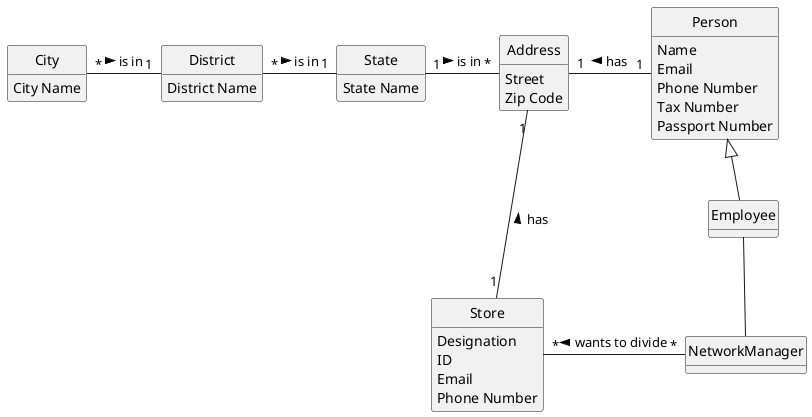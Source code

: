 @startuml
skinparam monochrome true
skinparam packageStyle rectangle
skinparam shadowing false

'left to right direction

skinparam classAttributeIconSize 0

hide circle
hide methods


class Address {
Street
Zip Code
}

class City {
City Name
}


class District {
District Name
}

class State {
State Name
}


class Employee{
}

class Person{
Name
Email
Phone Number
Tax Number
Passport Number
}

class NetworkManager{
}

class Store {
Designation
ID
Email
Phone Number
}


Person <|-- Employee
Employee -- NetworkManager

Address "1" -right-- "1" Person: has <
State "1" -left-- "*" District: is in <
District "1" -left-- "*" City: is in <
Address "*" -left-- "1" State: is in <

Address"1" --- "1" Store : has <

Store"*" - "*" NetworkManager: wants to divide <

@enduml